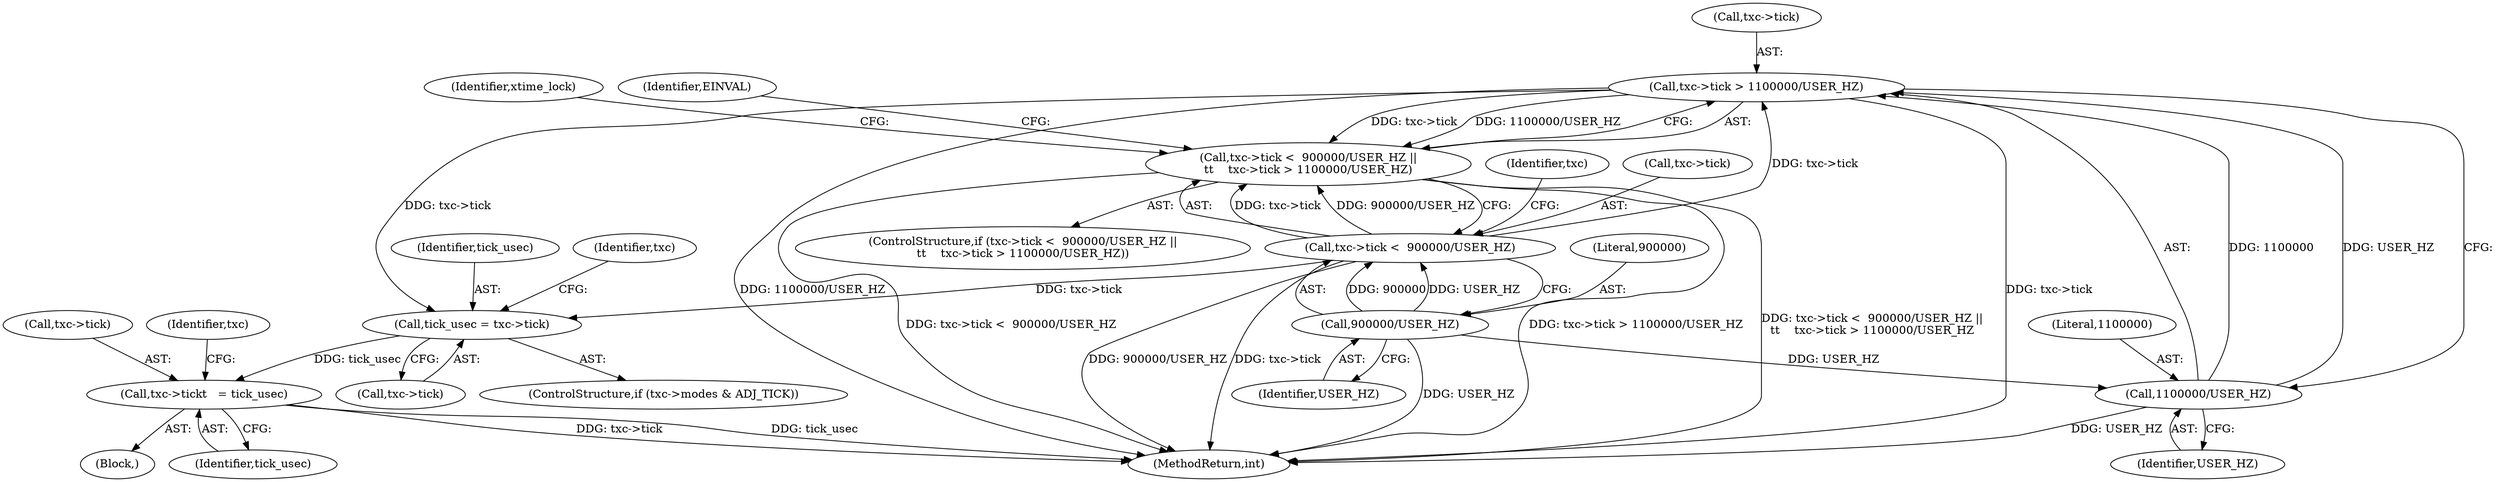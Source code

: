 digraph "0_linux_f8bd2258e2d520dff28c855658bd24bdafb5102d_8@pointer" {
"1000207" [label="(Call,txc->tick > 1100000/USER_HZ)"];
"1000200" [label="(Call,txc->tick <  900000/USER_HZ)"];
"1000204" [label="(Call,900000/USER_HZ)"];
"1000211" [label="(Call,1100000/USER_HZ)"];
"1000199" [label="(Call,txc->tick <  900000/USER_HZ ||\n\t\t    txc->tick > 1100000/USER_HZ)"];
"1000531" [label="(Call,tick_usec = txc->tick)"];
"1000631" [label="(Call,txc->tick\t   = tick_usec)"];
"1000533" [label="(Call,txc->tick)"];
"1000198" [label="(ControlStructure,if (txc->tick <  900000/USER_HZ ||\n\t\t    txc->tick > 1100000/USER_HZ))"];
"1000209" [label="(Identifier,txc)"];
"1000525" [label="(ControlStructure,if (txc->modes & ADJ_TICK))"];
"1000199" [label="(Call,txc->tick <  900000/USER_HZ ||\n\t\t    txc->tick > 1100000/USER_HZ)"];
"1000212" [label="(Literal,1100000)"];
"1000632" [label="(Call,txc->tick)"];
"1000638" [label="(Identifier,txc)"];
"1000211" [label="(Call,1100000/USER_HZ)"];
"1000539" [label="(Identifier,txc)"];
"1000200" [label="(Call,txc->tick <  900000/USER_HZ)"];
"1000205" [label="(Literal,900000)"];
"1000123" [label="(Block,)"];
"1000532" [label="(Identifier,tick_usec)"];
"1000531" [label="(Call,tick_usec = txc->tick)"];
"1000219" [label="(Identifier,xtime_lock)"];
"1000216" [label="(Identifier,EINVAL)"];
"1000213" [label="(Identifier,USER_HZ)"];
"1000687" [label="(MethodReturn,int)"];
"1000635" [label="(Identifier,tick_usec)"];
"1000208" [label="(Call,txc->tick)"];
"1000201" [label="(Call,txc->tick)"];
"1000206" [label="(Identifier,USER_HZ)"];
"1000631" [label="(Call,txc->tick\t   = tick_usec)"];
"1000207" [label="(Call,txc->tick > 1100000/USER_HZ)"];
"1000204" [label="(Call,900000/USER_HZ)"];
"1000207" -> "1000199"  [label="AST: "];
"1000207" -> "1000211"  [label="CFG: "];
"1000208" -> "1000207"  [label="AST: "];
"1000211" -> "1000207"  [label="AST: "];
"1000199" -> "1000207"  [label="CFG: "];
"1000207" -> "1000687"  [label="DDG: txc->tick"];
"1000207" -> "1000687"  [label="DDG: 1100000/USER_HZ"];
"1000207" -> "1000199"  [label="DDG: txc->tick"];
"1000207" -> "1000199"  [label="DDG: 1100000/USER_HZ"];
"1000200" -> "1000207"  [label="DDG: txc->tick"];
"1000211" -> "1000207"  [label="DDG: 1100000"];
"1000211" -> "1000207"  [label="DDG: USER_HZ"];
"1000207" -> "1000531"  [label="DDG: txc->tick"];
"1000200" -> "1000199"  [label="AST: "];
"1000200" -> "1000204"  [label="CFG: "];
"1000201" -> "1000200"  [label="AST: "];
"1000204" -> "1000200"  [label="AST: "];
"1000209" -> "1000200"  [label="CFG: "];
"1000199" -> "1000200"  [label="CFG: "];
"1000200" -> "1000687"  [label="DDG: txc->tick"];
"1000200" -> "1000687"  [label="DDG: 900000/USER_HZ"];
"1000200" -> "1000199"  [label="DDG: txc->tick"];
"1000200" -> "1000199"  [label="DDG: 900000/USER_HZ"];
"1000204" -> "1000200"  [label="DDG: 900000"];
"1000204" -> "1000200"  [label="DDG: USER_HZ"];
"1000200" -> "1000531"  [label="DDG: txc->tick"];
"1000204" -> "1000206"  [label="CFG: "];
"1000205" -> "1000204"  [label="AST: "];
"1000206" -> "1000204"  [label="AST: "];
"1000204" -> "1000687"  [label="DDG: USER_HZ"];
"1000204" -> "1000211"  [label="DDG: USER_HZ"];
"1000211" -> "1000213"  [label="CFG: "];
"1000212" -> "1000211"  [label="AST: "];
"1000213" -> "1000211"  [label="AST: "];
"1000211" -> "1000687"  [label="DDG: USER_HZ"];
"1000199" -> "1000198"  [label="AST: "];
"1000216" -> "1000199"  [label="CFG: "];
"1000219" -> "1000199"  [label="CFG: "];
"1000199" -> "1000687"  [label="DDG: txc->tick <  900000/USER_HZ"];
"1000199" -> "1000687"  [label="DDG: txc->tick > 1100000/USER_HZ"];
"1000199" -> "1000687"  [label="DDG: txc->tick <  900000/USER_HZ ||\n\t\t    txc->tick > 1100000/USER_HZ"];
"1000531" -> "1000525"  [label="AST: "];
"1000531" -> "1000533"  [label="CFG: "];
"1000532" -> "1000531"  [label="AST: "];
"1000533" -> "1000531"  [label="AST: "];
"1000539" -> "1000531"  [label="CFG: "];
"1000531" -> "1000631"  [label="DDG: tick_usec"];
"1000631" -> "1000123"  [label="AST: "];
"1000631" -> "1000635"  [label="CFG: "];
"1000632" -> "1000631"  [label="AST: "];
"1000635" -> "1000631"  [label="AST: "];
"1000638" -> "1000631"  [label="CFG: "];
"1000631" -> "1000687"  [label="DDG: txc->tick"];
"1000631" -> "1000687"  [label="DDG: tick_usec"];
}
